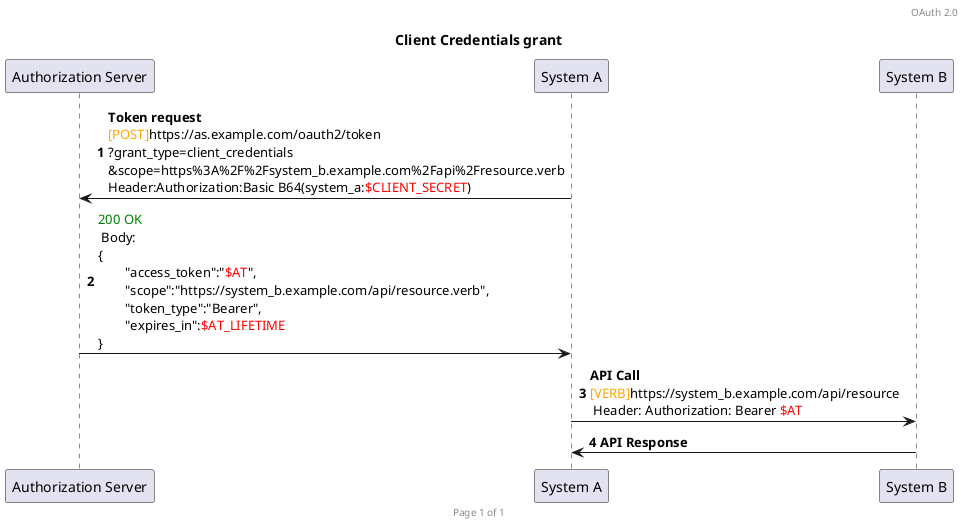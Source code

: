 @startuml

header OAuth 2.0
footer Page %page% of %lastpage%

title Client Credentials grant
autonumber

participant Auth as "Authorization Server"
participant A as "System A"
participant B as "System B"

A -> Auth : **Token request**\n<font color=orange>[POST]</font>https://as.example.com/oauth2/token\n?grant_type=client_credentials\n&scope=https%3A%2F%2Fsystem_b.example.com%2Fapi%2Fresource.verb\nHeader:Authorization:Basic B64(system_a:<font color=red>$CLIENT_SECRET</font>)
Auth -> A : <font color=green>200 OK</font> \n Body: \n{\n\t"access_token":"<font color=red>$AT</font>",\n\t"scope":"https://system_b.example.com/api/resource.verb",\n\t"token_type":"Bearer",\n\t"expires_in":<font color=red>$AT_LIFETIME</font>\n}

A -> B : **API Call** \n<font color=orange>[VERB]</font>https://system_b.example.com/api/resource\n Header: Authorization: Bearer <font color=red>$AT</font>
B -> A : **API Response**
@enduml
